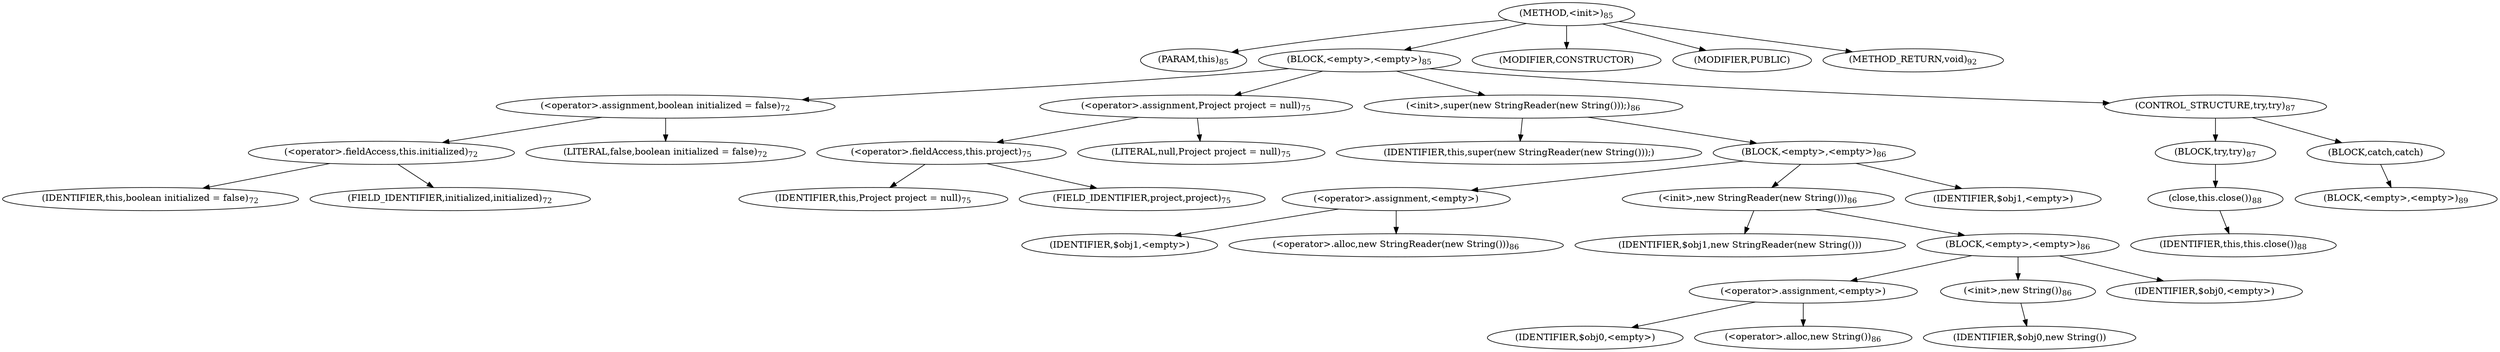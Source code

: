 digraph "&lt;init&gt;" {  
"40" [label = <(METHOD,&lt;init&gt;)<SUB>85</SUB>> ]
"4" [label = <(PARAM,this)<SUB>85</SUB>> ]
"41" [label = <(BLOCK,&lt;empty&gt;,&lt;empty&gt;)<SUB>85</SUB>> ]
"42" [label = <(&lt;operator&gt;.assignment,boolean initialized = false)<SUB>72</SUB>> ]
"43" [label = <(&lt;operator&gt;.fieldAccess,this.initialized)<SUB>72</SUB>> ]
"44" [label = <(IDENTIFIER,this,boolean initialized = false)<SUB>72</SUB>> ]
"45" [label = <(FIELD_IDENTIFIER,initialized,initialized)<SUB>72</SUB>> ]
"46" [label = <(LITERAL,false,boolean initialized = false)<SUB>72</SUB>> ]
"47" [label = <(&lt;operator&gt;.assignment,Project project = null)<SUB>75</SUB>> ]
"48" [label = <(&lt;operator&gt;.fieldAccess,this.project)<SUB>75</SUB>> ]
"49" [label = <(IDENTIFIER,this,Project project = null)<SUB>75</SUB>> ]
"50" [label = <(FIELD_IDENTIFIER,project,project)<SUB>75</SUB>> ]
"51" [label = <(LITERAL,null,Project project = null)<SUB>75</SUB>> ]
"52" [label = <(&lt;init&gt;,super(new StringReader(new String()));)<SUB>86</SUB>> ]
"3" [label = <(IDENTIFIER,this,super(new StringReader(new String()));)> ]
"53" [label = <(BLOCK,&lt;empty&gt;,&lt;empty&gt;)<SUB>86</SUB>> ]
"54" [label = <(&lt;operator&gt;.assignment,&lt;empty&gt;)> ]
"55" [label = <(IDENTIFIER,$obj1,&lt;empty&gt;)> ]
"56" [label = <(&lt;operator&gt;.alloc,new StringReader(new String()))<SUB>86</SUB>> ]
"57" [label = <(&lt;init&gt;,new StringReader(new String()))<SUB>86</SUB>> ]
"58" [label = <(IDENTIFIER,$obj1,new StringReader(new String()))> ]
"59" [label = <(BLOCK,&lt;empty&gt;,&lt;empty&gt;)<SUB>86</SUB>> ]
"60" [label = <(&lt;operator&gt;.assignment,&lt;empty&gt;)> ]
"61" [label = <(IDENTIFIER,$obj0,&lt;empty&gt;)> ]
"62" [label = <(&lt;operator&gt;.alloc,new String())<SUB>86</SUB>> ]
"63" [label = <(&lt;init&gt;,new String())<SUB>86</SUB>> ]
"64" [label = <(IDENTIFIER,$obj0,new String())> ]
"65" [label = <(IDENTIFIER,$obj0,&lt;empty&gt;)> ]
"66" [label = <(IDENTIFIER,$obj1,&lt;empty&gt;)> ]
"67" [label = <(CONTROL_STRUCTURE,try,try)<SUB>87</SUB>> ]
"68" [label = <(BLOCK,try,try)<SUB>87</SUB>> ]
"69" [label = <(close,this.close())<SUB>88</SUB>> ]
"5" [label = <(IDENTIFIER,this,this.close())<SUB>88</SUB>> ]
"70" [label = <(BLOCK,catch,catch)> ]
"71" [label = <(BLOCK,&lt;empty&gt;,&lt;empty&gt;)<SUB>89</SUB>> ]
"72" [label = <(MODIFIER,CONSTRUCTOR)> ]
"73" [label = <(MODIFIER,PUBLIC)> ]
"74" [label = <(METHOD_RETURN,void)<SUB>92</SUB>> ]
  "40" -> "4" 
  "40" -> "41" 
  "40" -> "72" 
  "40" -> "73" 
  "40" -> "74" 
  "41" -> "42" 
  "41" -> "47" 
  "41" -> "52" 
  "41" -> "67" 
  "42" -> "43" 
  "42" -> "46" 
  "43" -> "44" 
  "43" -> "45" 
  "47" -> "48" 
  "47" -> "51" 
  "48" -> "49" 
  "48" -> "50" 
  "52" -> "3" 
  "52" -> "53" 
  "53" -> "54" 
  "53" -> "57" 
  "53" -> "66" 
  "54" -> "55" 
  "54" -> "56" 
  "57" -> "58" 
  "57" -> "59" 
  "59" -> "60" 
  "59" -> "63" 
  "59" -> "65" 
  "60" -> "61" 
  "60" -> "62" 
  "63" -> "64" 
  "67" -> "68" 
  "67" -> "70" 
  "68" -> "69" 
  "69" -> "5" 
  "70" -> "71" 
}
